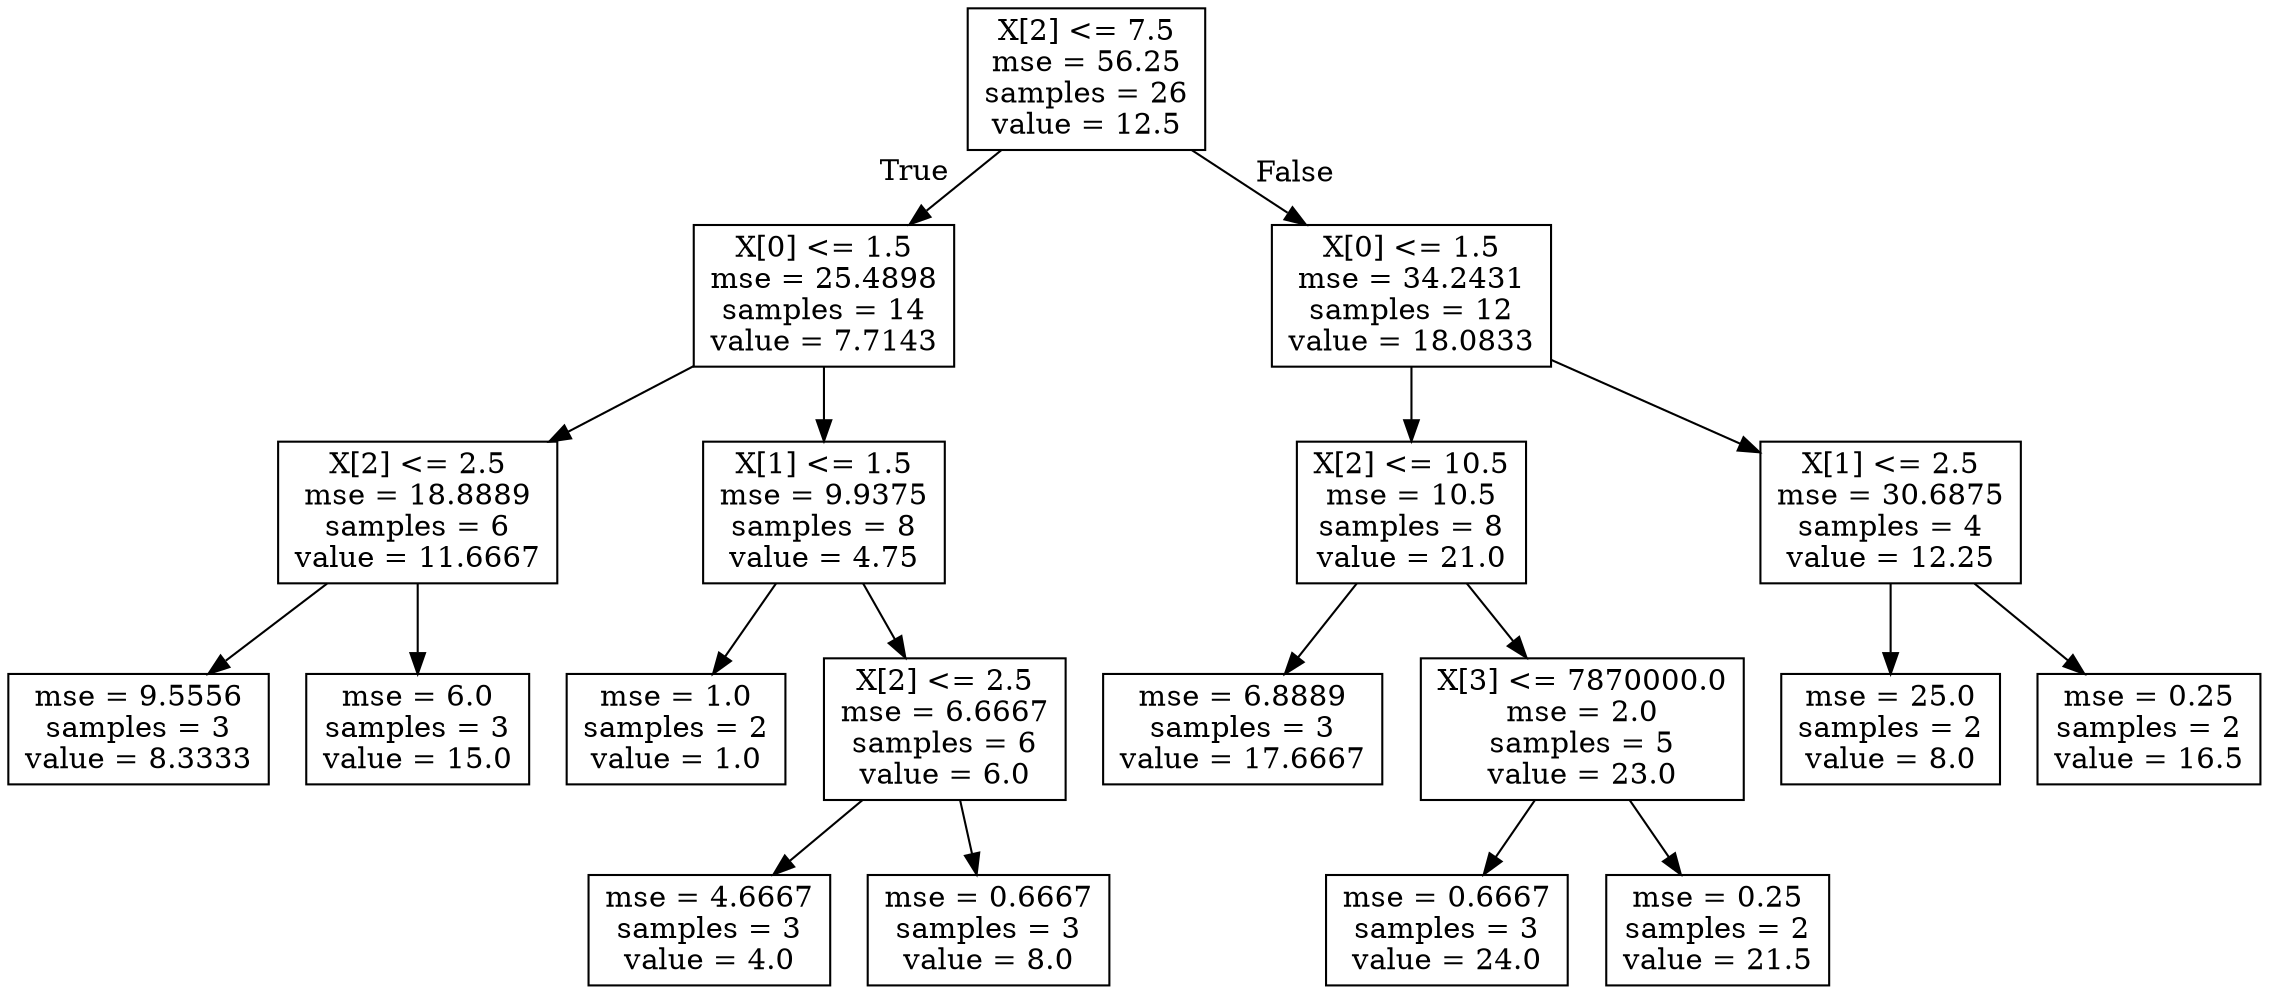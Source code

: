 digraph Tree {
node [shape=box] ;
0 [label="X[2] <= 7.5\nmse = 56.25\nsamples = 26\nvalue = 12.5"] ;
1 [label="X[0] <= 1.5\nmse = 25.4898\nsamples = 14\nvalue = 7.7143"] ;
0 -> 1 [labeldistance=2.5, labelangle=45, headlabel="True"] ;
2 [label="X[2] <= 2.5\nmse = 18.8889\nsamples = 6\nvalue = 11.6667"] ;
1 -> 2 ;
3 [label="mse = 9.5556\nsamples = 3\nvalue = 8.3333"] ;
2 -> 3 ;
4 [label="mse = 6.0\nsamples = 3\nvalue = 15.0"] ;
2 -> 4 ;
5 [label="X[1] <= 1.5\nmse = 9.9375\nsamples = 8\nvalue = 4.75"] ;
1 -> 5 ;
6 [label="mse = 1.0\nsamples = 2\nvalue = 1.0"] ;
5 -> 6 ;
7 [label="X[2] <= 2.5\nmse = 6.6667\nsamples = 6\nvalue = 6.0"] ;
5 -> 7 ;
8 [label="mse = 4.6667\nsamples = 3\nvalue = 4.0"] ;
7 -> 8 ;
9 [label="mse = 0.6667\nsamples = 3\nvalue = 8.0"] ;
7 -> 9 ;
10 [label="X[0] <= 1.5\nmse = 34.2431\nsamples = 12\nvalue = 18.0833"] ;
0 -> 10 [labeldistance=2.5, labelangle=-45, headlabel="False"] ;
11 [label="X[2] <= 10.5\nmse = 10.5\nsamples = 8\nvalue = 21.0"] ;
10 -> 11 ;
12 [label="mse = 6.8889\nsamples = 3\nvalue = 17.6667"] ;
11 -> 12 ;
13 [label="X[3] <= 7870000.0\nmse = 2.0\nsamples = 5\nvalue = 23.0"] ;
11 -> 13 ;
14 [label="mse = 0.6667\nsamples = 3\nvalue = 24.0"] ;
13 -> 14 ;
15 [label="mse = 0.25\nsamples = 2\nvalue = 21.5"] ;
13 -> 15 ;
16 [label="X[1] <= 2.5\nmse = 30.6875\nsamples = 4\nvalue = 12.25"] ;
10 -> 16 ;
17 [label="mse = 25.0\nsamples = 2\nvalue = 8.0"] ;
16 -> 17 ;
18 [label="mse = 0.25\nsamples = 2\nvalue = 16.5"] ;
16 -> 18 ;
}